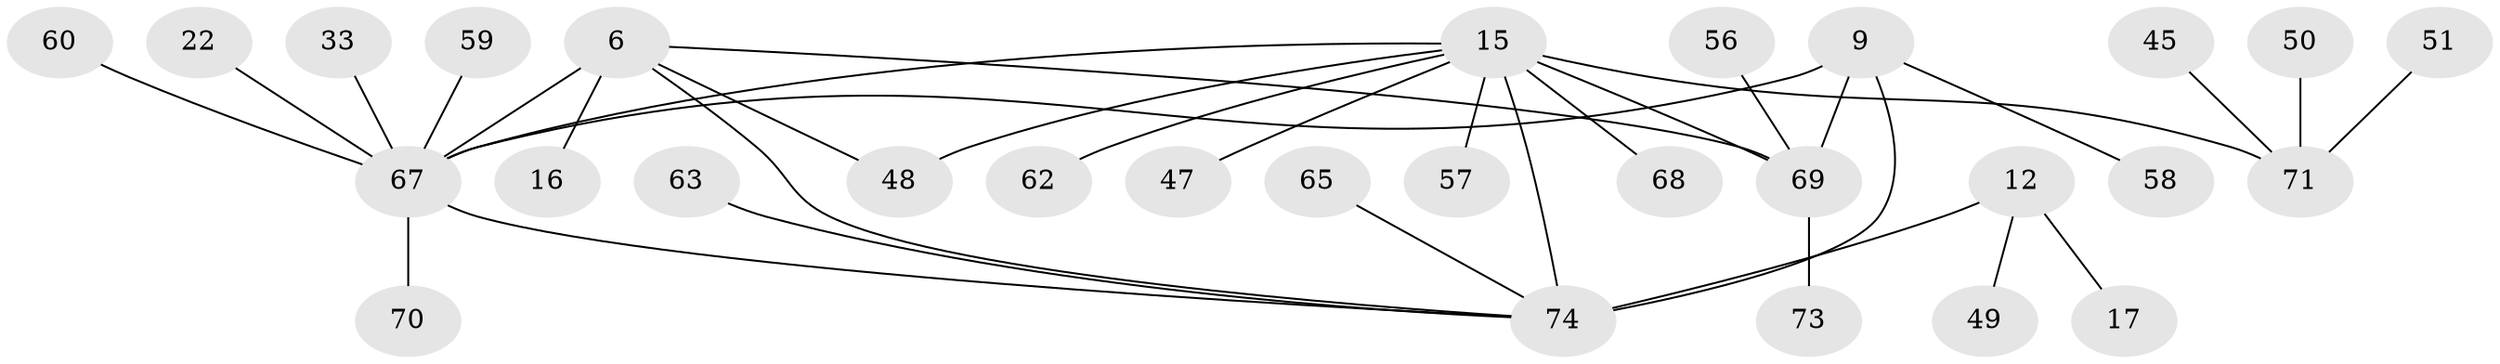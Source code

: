 // original degree distribution, {4: 0.10810810810810811, 9: 0.04054054054054054, 5: 0.0945945945945946, 3: 0.0945945945945946, 7: 0.013513513513513514, 1: 0.4864864864864865, 2: 0.16216216216216217}
// Generated by graph-tools (version 1.1) at 2025/59/03/04/25 21:59:07]
// undirected, 29 vertices, 34 edges
graph export_dot {
graph [start="1"]
  node [color=gray90,style=filled];
  6 [super="+4"];
  9 [super="+8"];
  12;
  15 [super="+14+2"];
  16;
  17;
  22;
  33 [super="+19"];
  45;
  47;
  48 [super="+42+38+44"];
  49;
  50;
  51;
  56 [super="+20"];
  57 [super="+27"];
  58;
  59;
  60;
  62;
  63 [super="+24"];
  65;
  67 [super="+39+35+52+43"];
  68;
  69 [super="+64+7+21+29"];
  70 [super="+28"];
  71 [super="+66+41"];
  73;
  74 [super="+53+54+61+3+72"];
  6 -- 16;
  6 -- 48;
  6 -- 69;
  6 -- 67 [weight=4];
  6 -- 74;
  9 -- 58;
  9 -- 69 [weight=2];
  9 -- 67;
  9 -- 74;
  12 -- 17;
  12 -- 49;
  12 -- 74 [weight=3];
  15 -- 68;
  15 -- 62;
  15 -- 71 [weight=2];
  15 -- 47;
  15 -- 48;
  15 -- 57;
  15 -- 69;
  15 -- 67 [weight=3];
  15 -- 74 [weight=3];
  22 -- 67;
  33 -- 67;
  45 -- 71;
  50 -- 71;
  51 -- 71;
  56 -- 69;
  59 -- 67;
  60 -- 67;
  63 -- 74;
  65 -- 74;
  67 -- 70;
  67 -- 74 [weight=2];
  69 -- 73;
}
